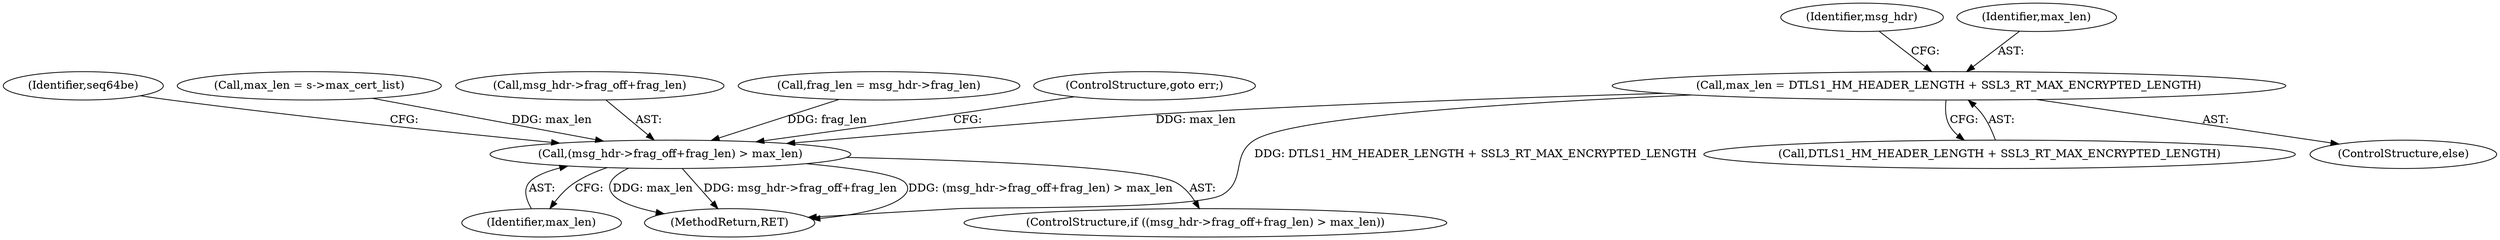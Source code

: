 digraph "0_openssl_1632ef744872edc2aa2a53d487d3e79c965a4ad3@integer" {
"1000154" [label="(Call,max_len = DTLS1_HM_HEADER_LENGTH + SSL3_RT_MAX_ENCRYPTED_LENGTH)"];
"1000160" [label="(Call,(msg_hdr->frag_off+frag_len) > max_len)"];
"1000166" [label="(Identifier,max_len)"];
"1000154" [label="(Call,max_len = DTLS1_HM_HEADER_LENGTH + SSL3_RT_MAX_ENCRYPTED_LENGTH)"];
"1000123" [label="(Call,frag_len = msg_hdr->frag_len)"];
"1000163" [label="(Identifier,msg_hdr)"];
"1000167" [label="(ControlStructure,goto err;)"];
"1000169" [label="(Identifier,seq64be)"];
"1000148" [label="(Call,max_len = s->max_cert_list)"];
"1000281" [label="(MethodReturn,RET)"];
"1000160" [label="(Call,(msg_hdr->frag_off+frag_len) > max_len)"];
"1000161" [label="(Call,msg_hdr->frag_off+frag_len)"];
"1000159" [label="(ControlStructure,if ((msg_hdr->frag_off+frag_len) > max_len))"];
"1000156" [label="(Call,DTLS1_HM_HEADER_LENGTH + SSL3_RT_MAX_ENCRYPTED_LENGTH)"];
"1000155" [label="(Identifier,max_len)"];
"1000153" [label="(ControlStructure,else)"];
"1000154" -> "1000153"  [label="AST: "];
"1000154" -> "1000156"  [label="CFG: "];
"1000155" -> "1000154"  [label="AST: "];
"1000156" -> "1000154"  [label="AST: "];
"1000163" -> "1000154"  [label="CFG: "];
"1000154" -> "1000281"  [label="DDG: DTLS1_HM_HEADER_LENGTH + SSL3_RT_MAX_ENCRYPTED_LENGTH"];
"1000154" -> "1000160"  [label="DDG: max_len"];
"1000160" -> "1000159"  [label="AST: "];
"1000160" -> "1000166"  [label="CFG: "];
"1000161" -> "1000160"  [label="AST: "];
"1000166" -> "1000160"  [label="AST: "];
"1000167" -> "1000160"  [label="CFG: "];
"1000169" -> "1000160"  [label="CFG: "];
"1000160" -> "1000281"  [label="DDG: (msg_hdr->frag_off+frag_len) > max_len"];
"1000160" -> "1000281"  [label="DDG: max_len"];
"1000160" -> "1000281"  [label="DDG: msg_hdr->frag_off+frag_len"];
"1000123" -> "1000160"  [label="DDG: frag_len"];
"1000148" -> "1000160"  [label="DDG: max_len"];
}
